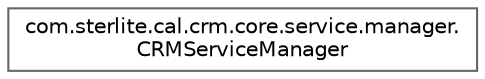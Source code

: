 digraph "Graphical Class Hierarchy"
{
 // LATEX_PDF_SIZE
  bgcolor="transparent";
  edge [fontname=Helvetica,fontsize=10,labelfontname=Helvetica,labelfontsize=10];
  node [fontname=Helvetica,fontsize=10,shape=box,height=0.2,width=0.4];
  rankdir="LR";
  Node0 [id="Node000000",label="com.sterlite.cal.crm.core.service.manager.\lCRMServiceManager",height=0.2,width=0.4,color="grey40", fillcolor="white", style="filled",URL="$classcom_1_1sterlite_1_1cal_1_1crm_1_1core_1_1service_1_1manager_1_1_c_r_m_service_manager.html",tooltip=" "];
}
